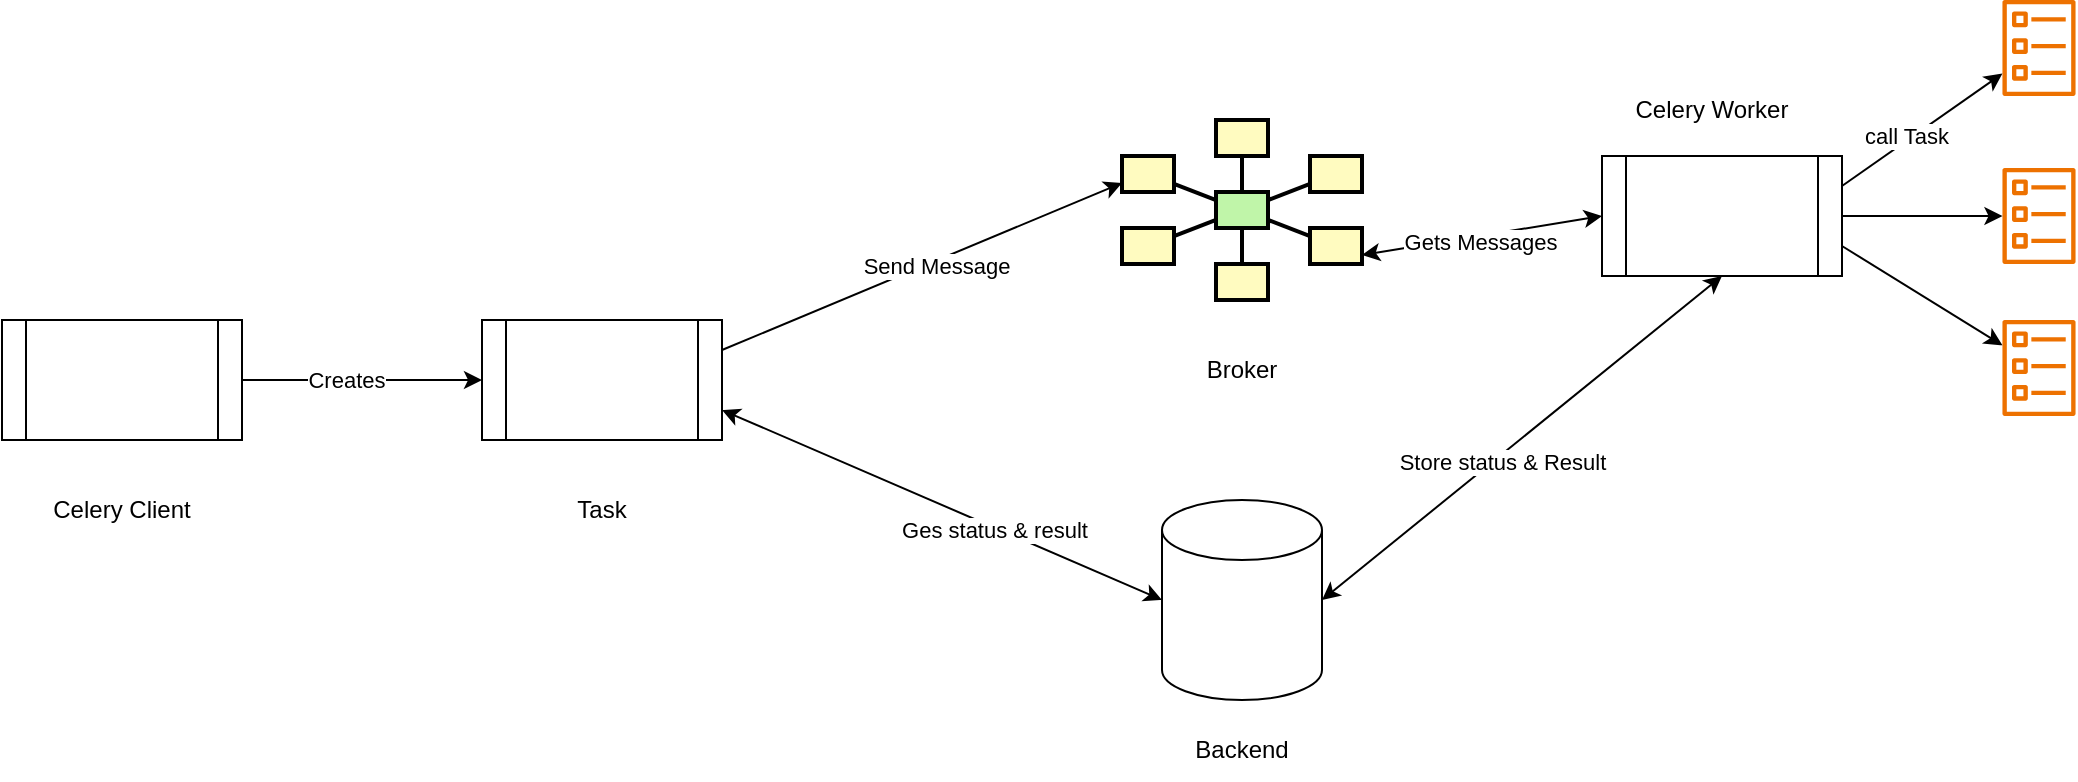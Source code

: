 <mxfile version="26.1.1" pages="2">
  <diagram name="Celery Architecture" id="boFnzBxZ3DU7n9gBXPci">
    <mxGraphModel dx="2074" dy="1197" grid="1" gridSize="10" guides="1" tooltips="1" connect="1" arrows="1" fold="1" page="1" pageScale="1" pageWidth="1169" pageHeight="827" math="0" shadow="0">
      <root>
        <mxCell id="0" />
        <mxCell id="1" parent="0" />
        <mxCell id="mp0R1BRLuzoiozlMwn8I-14" value="" style="group" vertex="1" connectable="0" parent="1">
          <mxGeometry x="640" y="100" width="120" height="90" as="geometry" />
        </mxCell>
        <mxCell id="mp0R1BRLuzoiozlMwn8I-1" value="" style="strokeWidth=2;dashed=0;align=center;fontSize=8;shape=rect;fillColor=#fffbc0;strokeColor=#000000;" vertex="1" parent="mp0R1BRLuzoiozlMwn8I-14">
          <mxGeometry x="47" width="26" height="18" as="geometry" />
        </mxCell>
        <mxCell id="mp0R1BRLuzoiozlMwn8I-2" value="" style="strokeWidth=2;dashed=0;align=center;fontSize=8;shape=rect;fillColor=#fffbc0;strokeColor=#000000;" vertex="1" parent="mp0R1BRLuzoiozlMwn8I-14">
          <mxGeometry y="18" width="26" height="18" as="geometry" />
        </mxCell>
        <mxCell id="mp0R1BRLuzoiozlMwn8I-3" value="" style="strokeWidth=2;dashed=0;align=center;fontSize=8;shape=rect;fillColor=#fffbc0;strokeColor=#000000;" vertex="1" parent="mp0R1BRLuzoiozlMwn8I-14">
          <mxGeometry x="94" y="18" width="26" height="18" as="geometry" />
        </mxCell>
        <mxCell id="mp0R1BRLuzoiozlMwn8I-4" value="" style="strokeWidth=2;dashed=0;align=center;fontSize=8;shape=rect;fillColor=#fffbc0;strokeColor=#000000;" vertex="1" parent="mp0R1BRLuzoiozlMwn8I-14">
          <mxGeometry y="54" width="26" height="18" as="geometry" />
        </mxCell>
        <mxCell id="mp0R1BRLuzoiozlMwn8I-5" value="" style="strokeWidth=2;dashed=0;align=center;fontSize=8;shape=rect;fillColor=#fffbc0;strokeColor=#000000;" vertex="1" parent="mp0R1BRLuzoiozlMwn8I-14">
          <mxGeometry x="94" y="54" width="26" height="18" as="geometry" />
        </mxCell>
        <mxCell id="mp0R1BRLuzoiozlMwn8I-6" value="" style="strokeWidth=2;dashed=0;align=center;fontSize=8;shape=rect;fillColor=#fffbc0;strokeColor=#000000;" vertex="1" parent="mp0R1BRLuzoiozlMwn8I-14">
          <mxGeometry x="47" y="72" width="26" height="18" as="geometry" />
        </mxCell>
        <mxCell id="mp0R1BRLuzoiozlMwn8I-7" value="" style="strokeWidth=2;dashed=0;align=center;fontSize=8;shape=rect;fillColor=#c0f5a9;strokeColor=#000000;" vertex="1" parent="mp0R1BRLuzoiozlMwn8I-14">
          <mxGeometry x="47" y="36" width="26" height="18" as="geometry" />
        </mxCell>
        <mxCell id="mp0R1BRLuzoiozlMwn8I-8" value="" style="edgeStyle=none;endArrow=none;dashed=0;html=1;strokeWidth=2;rounded=0;" edge="1" source="mp0R1BRLuzoiozlMwn8I-7" target="mp0R1BRLuzoiozlMwn8I-1" parent="mp0R1BRLuzoiozlMwn8I-14">
          <mxGeometry relative="1" as="geometry" />
        </mxCell>
        <mxCell id="mp0R1BRLuzoiozlMwn8I-9" value="" style="edgeStyle=none;endArrow=none;dashed=0;html=1;strokeWidth=2;rounded=0;" edge="1" source="mp0R1BRLuzoiozlMwn8I-7" target="mp0R1BRLuzoiozlMwn8I-2" parent="mp0R1BRLuzoiozlMwn8I-14">
          <mxGeometry relative="1" as="geometry" />
        </mxCell>
        <mxCell id="mp0R1BRLuzoiozlMwn8I-10" value="" style="edgeStyle=none;endArrow=none;dashed=0;html=1;strokeWidth=2;rounded=0;" edge="1" source="mp0R1BRLuzoiozlMwn8I-7" target="mp0R1BRLuzoiozlMwn8I-3" parent="mp0R1BRLuzoiozlMwn8I-14">
          <mxGeometry relative="1" as="geometry" />
        </mxCell>
        <mxCell id="mp0R1BRLuzoiozlMwn8I-11" value="" style="edgeStyle=none;endArrow=none;dashed=0;html=1;strokeWidth=2;rounded=0;" edge="1" source="mp0R1BRLuzoiozlMwn8I-7" target="mp0R1BRLuzoiozlMwn8I-4" parent="mp0R1BRLuzoiozlMwn8I-14">
          <mxGeometry relative="1" as="geometry" />
        </mxCell>
        <mxCell id="mp0R1BRLuzoiozlMwn8I-12" value="" style="edgeStyle=none;endArrow=none;dashed=0;html=1;strokeWidth=2;rounded=0;" edge="1" source="mp0R1BRLuzoiozlMwn8I-7" target="mp0R1BRLuzoiozlMwn8I-5" parent="mp0R1BRLuzoiozlMwn8I-14">
          <mxGeometry relative="1" as="geometry" />
        </mxCell>
        <mxCell id="mp0R1BRLuzoiozlMwn8I-13" value="" style="edgeStyle=none;endArrow=none;dashed=0;html=1;strokeWidth=2;rounded=0;" edge="1" source="mp0R1BRLuzoiozlMwn8I-7" target="mp0R1BRLuzoiozlMwn8I-6" parent="mp0R1BRLuzoiozlMwn8I-14">
          <mxGeometry relative="1" as="geometry" />
        </mxCell>
        <mxCell id="mp0R1BRLuzoiozlMwn8I-16" value="" style="shape=cylinder3;whiteSpace=wrap;html=1;boundedLbl=1;backgroundOutline=1;size=15;" vertex="1" parent="1">
          <mxGeometry x="660" y="290" width="80" height="100" as="geometry" />
        </mxCell>
        <mxCell id="mp0R1BRLuzoiozlMwn8I-17" value="Broker" style="text;html=1;align=center;verticalAlign=middle;whiteSpace=wrap;rounded=0;" vertex="1" parent="1">
          <mxGeometry x="670" y="210" width="60" height="30" as="geometry" />
        </mxCell>
        <mxCell id="mp0R1BRLuzoiozlMwn8I-18" value="Backend" style="text;html=1;align=center;verticalAlign=middle;whiteSpace=wrap;rounded=0;" vertex="1" parent="1">
          <mxGeometry x="670" y="400" width="60" height="30" as="geometry" />
        </mxCell>
        <mxCell id="mp0R1BRLuzoiozlMwn8I-19" value="" style="shape=process;whiteSpace=wrap;html=1;backgroundOutline=1;" vertex="1" parent="1">
          <mxGeometry x="320" y="200" width="120" height="60" as="geometry" />
        </mxCell>
        <mxCell id="mp0R1BRLuzoiozlMwn8I-20" value="Task" style="text;html=1;align=center;verticalAlign=middle;whiteSpace=wrap;rounded=0;" vertex="1" parent="1">
          <mxGeometry x="350" y="280" width="60" height="30" as="geometry" />
        </mxCell>
        <mxCell id="mp0R1BRLuzoiozlMwn8I-23" style="edgeStyle=orthogonalEdgeStyle;rounded=0;orthogonalLoop=1;jettySize=auto;html=1;entryX=0;entryY=0.5;entryDx=0;entryDy=0;" edge="1" parent="1" source="mp0R1BRLuzoiozlMwn8I-21" target="mp0R1BRLuzoiozlMwn8I-19">
          <mxGeometry relative="1" as="geometry" />
        </mxCell>
        <mxCell id="mp0R1BRLuzoiozlMwn8I-24" value="Creates" style="edgeLabel;html=1;align=center;verticalAlign=middle;resizable=0;points=[];" vertex="1" connectable="0" parent="mp0R1BRLuzoiozlMwn8I-23">
          <mxGeometry x="-0.139" relative="1" as="geometry">
            <mxPoint as="offset" />
          </mxGeometry>
        </mxCell>
        <mxCell id="mp0R1BRLuzoiozlMwn8I-21" value="" style="shape=process;whiteSpace=wrap;html=1;backgroundOutline=1;" vertex="1" parent="1">
          <mxGeometry x="80" y="200" width="120" height="60" as="geometry" />
        </mxCell>
        <mxCell id="mp0R1BRLuzoiozlMwn8I-22" value="Celery Client" style="text;html=1;align=center;verticalAlign=middle;whiteSpace=wrap;rounded=0;" vertex="1" parent="1">
          <mxGeometry x="95" y="280" width="90" height="30" as="geometry" />
        </mxCell>
        <mxCell id="mp0R1BRLuzoiozlMwn8I-25" value="" style="endArrow=classic;html=1;rounded=0;exitX=1;exitY=0.25;exitDx=0;exitDy=0;entryX=0;entryY=0.75;entryDx=0;entryDy=0;" edge="1" parent="1" source="mp0R1BRLuzoiozlMwn8I-19" target="mp0R1BRLuzoiozlMwn8I-2">
          <mxGeometry width="50" height="50" relative="1" as="geometry">
            <mxPoint x="520" y="260" as="sourcePoint" />
            <mxPoint x="570" y="210" as="targetPoint" />
          </mxGeometry>
        </mxCell>
        <mxCell id="mp0R1BRLuzoiozlMwn8I-26" value="Send Message" style="edgeLabel;html=1;align=center;verticalAlign=middle;resizable=0;points=[];" vertex="1" connectable="0" parent="mp0R1BRLuzoiozlMwn8I-25">
          <mxGeometry x="0.057" y="-2" relative="1" as="geometry">
            <mxPoint as="offset" />
          </mxGeometry>
        </mxCell>
        <mxCell id="mp0R1BRLuzoiozlMwn8I-27" value="" style="endArrow=classic;startArrow=classic;html=1;rounded=0;exitX=1;exitY=0.75;exitDx=0;exitDy=0;entryX=0;entryY=0.5;entryDx=0;entryDy=0;entryPerimeter=0;" edge="1" parent="1" source="mp0R1BRLuzoiozlMwn8I-19" target="mp0R1BRLuzoiozlMwn8I-16">
          <mxGeometry width="50" height="50" relative="1" as="geometry">
            <mxPoint x="520" y="410" as="sourcePoint" />
            <mxPoint x="570" y="360" as="targetPoint" />
          </mxGeometry>
        </mxCell>
        <mxCell id="mp0R1BRLuzoiozlMwn8I-28" value="Ges status &amp;amp; result" style="edgeLabel;html=1;align=center;verticalAlign=middle;resizable=0;points=[];" vertex="1" connectable="0" parent="mp0R1BRLuzoiozlMwn8I-27">
          <mxGeometry x="0.238" y="-1" relative="1" as="geometry">
            <mxPoint as="offset" />
          </mxGeometry>
        </mxCell>
        <mxCell id="mp0R1BRLuzoiozlMwn8I-29" value="" style="shape=process;whiteSpace=wrap;html=1;backgroundOutline=1;" vertex="1" parent="1">
          <mxGeometry x="880" y="118" width="120" height="60" as="geometry" />
        </mxCell>
        <mxCell id="mp0R1BRLuzoiozlMwn8I-30" value="Celery Worker" style="text;html=1;align=center;verticalAlign=middle;whiteSpace=wrap;rounded=0;" vertex="1" parent="1">
          <mxGeometry x="880" y="80" width="110" height="30" as="geometry" />
        </mxCell>
        <mxCell id="mp0R1BRLuzoiozlMwn8I-31" value="" style="endArrow=classic;startArrow=classic;html=1;rounded=0;exitX=1;exitY=0.75;exitDx=0;exitDy=0;entryX=0;entryY=0.5;entryDx=0;entryDy=0;" edge="1" parent="1" source="mp0R1BRLuzoiozlMwn8I-5" target="mp0R1BRLuzoiozlMwn8I-29">
          <mxGeometry width="50" height="50" relative="1" as="geometry">
            <mxPoint x="820" y="70" as="sourcePoint" />
            <mxPoint x="870" y="20" as="targetPoint" />
          </mxGeometry>
        </mxCell>
        <mxCell id="mp0R1BRLuzoiozlMwn8I-32" value="Gets Messages" style="edgeLabel;html=1;align=center;verticalAlign=middle;resizable=0;points=[];" vertex="1" connectable="0" parent="mp0R1BRLuzoiozlMwn8I-31">
          <mxGeometry x="-0.03" y="-3" relative="1" as="geometry">
            <mxPoint as="offset" />
          </mxGeometry>
        </mxCell>
        <mxCell id="mp0R1BRLuzoiozlMwn8I-33" value="" style="sketch=0;outlineConnect=0;fontColor=#232F3E;gradientColor=none;fillColor=#ED7100;strokeColor=none;dashed=0;verticalLabelPosition=bottom;verticalAlign=top;align=center;html=1;fontSize=12;fontStyle=0;aspect=fixed;pointerEvents=1;shape=mxgraph.aws4.ecs_task;" vertex="1" parent="1">
          <mxGeometry x="1080" y="40" width="37" height="48" as="geometry" />
        </mxCell>
        <mxCell id="mp0R1BRLuzoiozlMwn8I-34" value="" style="sketch=0;outlineConnect=0;fontColor=#232F3E;gradientColor=none;fillColor=#ED7100;strokeColor=none;dashed=0;verticalLabelPosition=bottom;verticalAlign=top;align=center;html=1;fontSize=12;fontStyle=0;aspect=fixed;pointerEvents=1;shape=mxgraph.aws4.ecs_task;" vertex="1" parent="1">
          <mxGeometry x="1080" y="124" width="37" height="48" as="geometry" />
        </mxCell>
        <mxCell id="mp0R1BRLuzoiozlMwn8I-35" value="" style="sketch=0;outlineConnect=0;fontColor=#232F3E;gradientColor=none;fillColor=#ED7100;strokeColor=none;dashed=0;verticalLabelPosition=bottom;verticalAlign=top;align=center;html=1;fontSize=12;fontStyle=0;aspect=fixed;pointerEvents=1;shape=mxgraph.aws4.ecs_task;" vertex="1" parent="1">
          <mxGeometry x="1080" y="200" width="37" height="48" as="geometry" />
        </mxCell>
        <mxCell id="mp0R1BRLuzoiozlMwn8I-36" value="" style="endArrow=classic;html=1;rounded=0;exitX=1;exitY=0.25;exitDx=0;exitDy=0;" edge="1" parent="1" source="mp0R1BRLuzoiozlMwn8I-29" target="mp0R1BRLuzoiozlMwn8I-33">
          <mxGeometry width="50" height="50" relative="1" as="geometry">
            <mxPoint x="970" y="360" as="sourcePoint" />
            <mxPoint x="1020" y="310" as="targetPoint" />
          </mxGeometry>
        </mxCell>
        <mxCell id="mp0R1BRLuzoiozlMwn8I-39" value="call Task" style="edgeLabel;html=1;align=center;verticalAlign=middle;resizable=0;points=[];" vertex="1" connectable="0" parent="mp0R1BRLuzoiozlMwn8I-36">
          <mxGeometry x="-0.178" y="2" relative="1" as="geometry">
            <mxPoint as="offset" />
          </mxGeometry>
        </mxCell>
        <mxCell id="mp0R1BRLuzoiozlMwn8I-37" value="" style="endArrow=classic;html=1;rounded=0;exitX=1;exitY=0.75;exitDx=0;exitDy=0;" edge="1" parent="1" source="mp0R1BRLuzoiozlMwn8I-29" target="mp0R1BRLuzoiozlMwn8I-35">
          <mxGeometry width="50" height="50" relative="1" as="geometry">
            <mxPoint x="990" y="350" as="sourcePoint" />
            <mxPoint x="1040" y="300" as="targetPoint" />
          </mxGeometry>
        </mxCell>
        <mxCell id="mp0R1BRLuzoiozlMwn8I-38" value="" style="endArrow=classic;html=1;rounded=0;exitX=1;exitY=0.5;exitDx=0;exitDy=0;" edge="1" parent="1" source="mp0R1BRLuzoiozlMwn8I-29" target="mp0R1BRLuzoiozlMwn8I-34">
          <mxGeometry width="50" height="50" relative="1" as="geometry">
            <mxPoint x="1060" y="440" as="sourcePoint" />
            <mxPoint x="1110" y="390" as="targetPoint" />
          </mxGeometry>
        </mxCell>
        <mxCell id="mp0R1BRLuzoiozlMwn8I-41" value="" style="endArrow=classic;startArrow=classic;html=1;rounded=0;entryX=0.5;entryY=1;entryDx=0;entryDy=0;exitX=1;exitY=0.5;exitDx=0;exitDy=0;exitPerimeter=0;" edge="1" parent="1" source="mp0R1BRLuzoiozlMwn8I-16" target="mp0R1BRLuzoiozlMwn8I-29">
          <mxGeometry width="50" height="50" relative="1" as="geometry">
            <mxPoint x="910" y="360" as="sourcePoint" />
            <mxPoint x="960" y="310" as="targetPoint" />
          </mxGeometry>
        </mxCell>
        <mxCell id="mp0R1BRLuzoiozlMwn8I-42" value="Store status &amp;amp; Result" style="edgeLabel;html=1;align=center;verticalAlign=middle;resizable=0;points=[];" vertex="1" connectable="0" parent="mp0R1BRLuzoiozlMwn8I-41">
          <mxGeometry x="-0.121" y="-3" relative="1" as="geometry">
            <mxPoint as="offset" />
          </mxGeometry>
        </mxCell>
      </root>
    </mxGraphModel>
  </diagram>
  <diagram id="czm37OW1S57wdQ4aFGP1" name="AWS Infrastructure">
    <mxGraphModel dx="2074" dy="1197" grid="1" gridSize="10" guides="1" tooltips="1" connect="1" arrows="1" fold="1" page="1" pageScale="1" pageWidth="1169" pageHeight="827" math="0" shadow="0">
      <root>
        <mxCell id="0" />
        <mxCell id="1" parent="0" />
        <mxCell id="oYyw5lOmnvCMX_gZrzy_-1" value="SQS" style="sketch=0;points=[[0,0,0],[0.25,0,0],[0.5,0,0],[0.75,0,0],[1,0,0],[0,1,0],[0.25,1,0],[0.5,1,0],[0.75,1,0],[1,1,0],[0,0.25,0],[0,0.5,0],[0,0.75,0],[1,0.25,0],[1,0.5,0],[1,0.75,0]];outlineConnect=0;fontColor=#232F3E;fillColor=#E7157B;strokeColor=#ffffff;dashed=0;verticalLabelPosition=bottom;verticalAlign=top;align=center;html=1;fontSize=12;fontStyle=0;aspect=fixed;shape=mxgraph.aws4.resourceIcon;resIcon=mxgraph.aws4.sqs;" vertex="1" parent="1">
          <mxGeometry x="160" y="120" width="78" height="78" as="geometry" />
        </mxCell>
        <mxCell id="oYyw5lOmnvCMX_gZrzy_-2" value="Lambda Runner" style="sketch=0;points=[[0,0,0],[0.25,0,0],[0.5,0,0],[0.75,0,0],[1,0,0],[0,1,0],[0.25,1,0],[0.5,1,0],[0.75,1,0],[1,1,0],[0,0.25,0],[0,0.5,0],[0,0.75,0],[1,0.25,0],[1,0.5,0],[1,0.75,0]];outlineConnect=0;fontColor=#232F3E;fillColor=#ED7100;strokeColor=#ffffff;dashed=0;verticalLabelPosition=bottom;verticalAlign=top;align=center;html=1;fontSize=12;fontStyle=0;aspect=fixed;shape=mxgraph.aws4.resourceIcon;resIcon=mxgraph.aws4.lambda;" vertex="1" parent="1">
          <mxGeometry x="400" y="120" width="78" height="78" as="geometry" />
        </mxCell>
        <mxCell id="oYyw5lOmnvCMX_gZrzy_-3" value="" style="sketch=0;points=[[0,0,0],[0.25,0,0],[0.5,0,0],[0.75,0,0],[1,0,0],[0,1,0],[0.25,1,0],[0.5,1,0],[0.75,1,0],[1,1,0],[0,0.25,0],[0,0.5,0],[0,0.75,0],[1,0.25,0],[1,0.5,0],[1,0.75,0]];outlineConnect=0;fontColor=#232F3E;fillColor=#ED7100;strokeColor=#ffffff;dashed=0;verticalLabelPosition=bottom;verticalAlign=top;align=center;html=1;fontSize=12;fontStyle=0;aspect=fixed;shape=mxgraph.aws4.resourceIcon;resIcon=mxgraph.aws4.lambda;" vertex="1" parent="1">
          <mxGeometry x="600" y="42" width="78" height="78" as="geometry" />
        </mxCell>
        <mxCell id="oYyw5lOmnvCMX_gZrzy_-4" style="edgeStyle=orthogonalEdgeStyle;rounded=0;orthogonalLoop=1;jettySize=auto;html=1;entryX=0;entryY=0.5;entryDx=0;entryDy=0;entryPerimeter=0;" edge="1" parent="1" source="oYyw5lOmnvCMX_gZrzy_-1" target="oYyw5lOmnvCMX_gZrzy_-2">
          <mxGeometry relative="1" as="geometry" />
        </mxCell>
        <mxCell id="oYyw5lOmnvCMX_gZrzy_-5" value="Trigger" style="edgeLabel;html=1;align=center;verticalAlign=middle;resizable=0;points=[];" vertex="1" connectable="0" parent="oYyw5lOmnvCMX_gZrzy_-4">
          <mxGeometry x="-0.062" relative="1" as="geometry">
            <mxPoint as="offset" />
          </mxGeometry>
        </mxCell>
        <mxCell id="oYyw5lOmnvCMX_gZrzy_-6" value="" style="endArrow=classic;html=1;rounded=0;exitX=1;exitY=0.25;exitDx=0;exitDy=0;exitPerimeter=0;entryX=0;entryY=0.5;entryDx=0;entryDy=0;entryPerimeter=0;" edge="1" parent="1" source="oYyw5lOmnvCMX_gZrzy_-2" target="oYyw5lOmnvCMX_gZrzy_-3">
          <mxGeometry width="50" height="50" relative="1" as="geometry">
            <mxPoint x="570" y="250" as="sourcePoint" />
            <mxPoint x="620" y="200" as="targetPoint" />
          </mxGeometry>
        </mxCell>
        <mxCell id="oYyw5lOmnvCMX_gZrzy_-7" value="call" style="edgeLabel;html=1;align=center;verticalAlign=middle;resizable=0;points=[];" vertex="1" connectable="0" parent="oYyw5lOmnvCMX_gZrzy_-6">
          <mxGeometry x="0.042" y="-1" relative="1" as="geometry">
            <mxPoint as="offset" />
          </mxGeometry>
        </mxCell>
      </root>
    </mxGraphModel>
  </diagram>
</mxfile>
